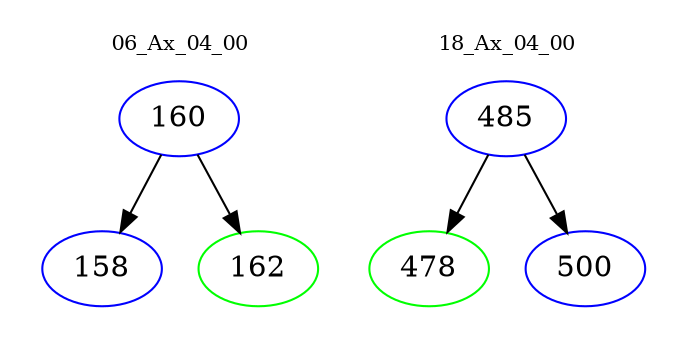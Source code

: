 digraph{
subgraph cluster_0 {
color = white
label = "06_Ax_04_00";
fontsize=10;
T0_160 [label="160", color="blue"]
T0_160 -> T0_158 [color="black"]
T0_158 [label="158", color="blue"]
T0_160 -> T0_162 [color="black"]
T0_162 [label="162", color="green"]
}
subgraph cluster_1 {
color = white
label = "18_Ax_04_00";
fontsize=10;
T1_485 [label="485", color="blue"]
T1_485 -> T1_478 [color="black"]
T1_478 [label="478", color="green"]
T1_485 -> T1_500 [color="black"]
T1_500 [label="500", color="blue"]
}
}
